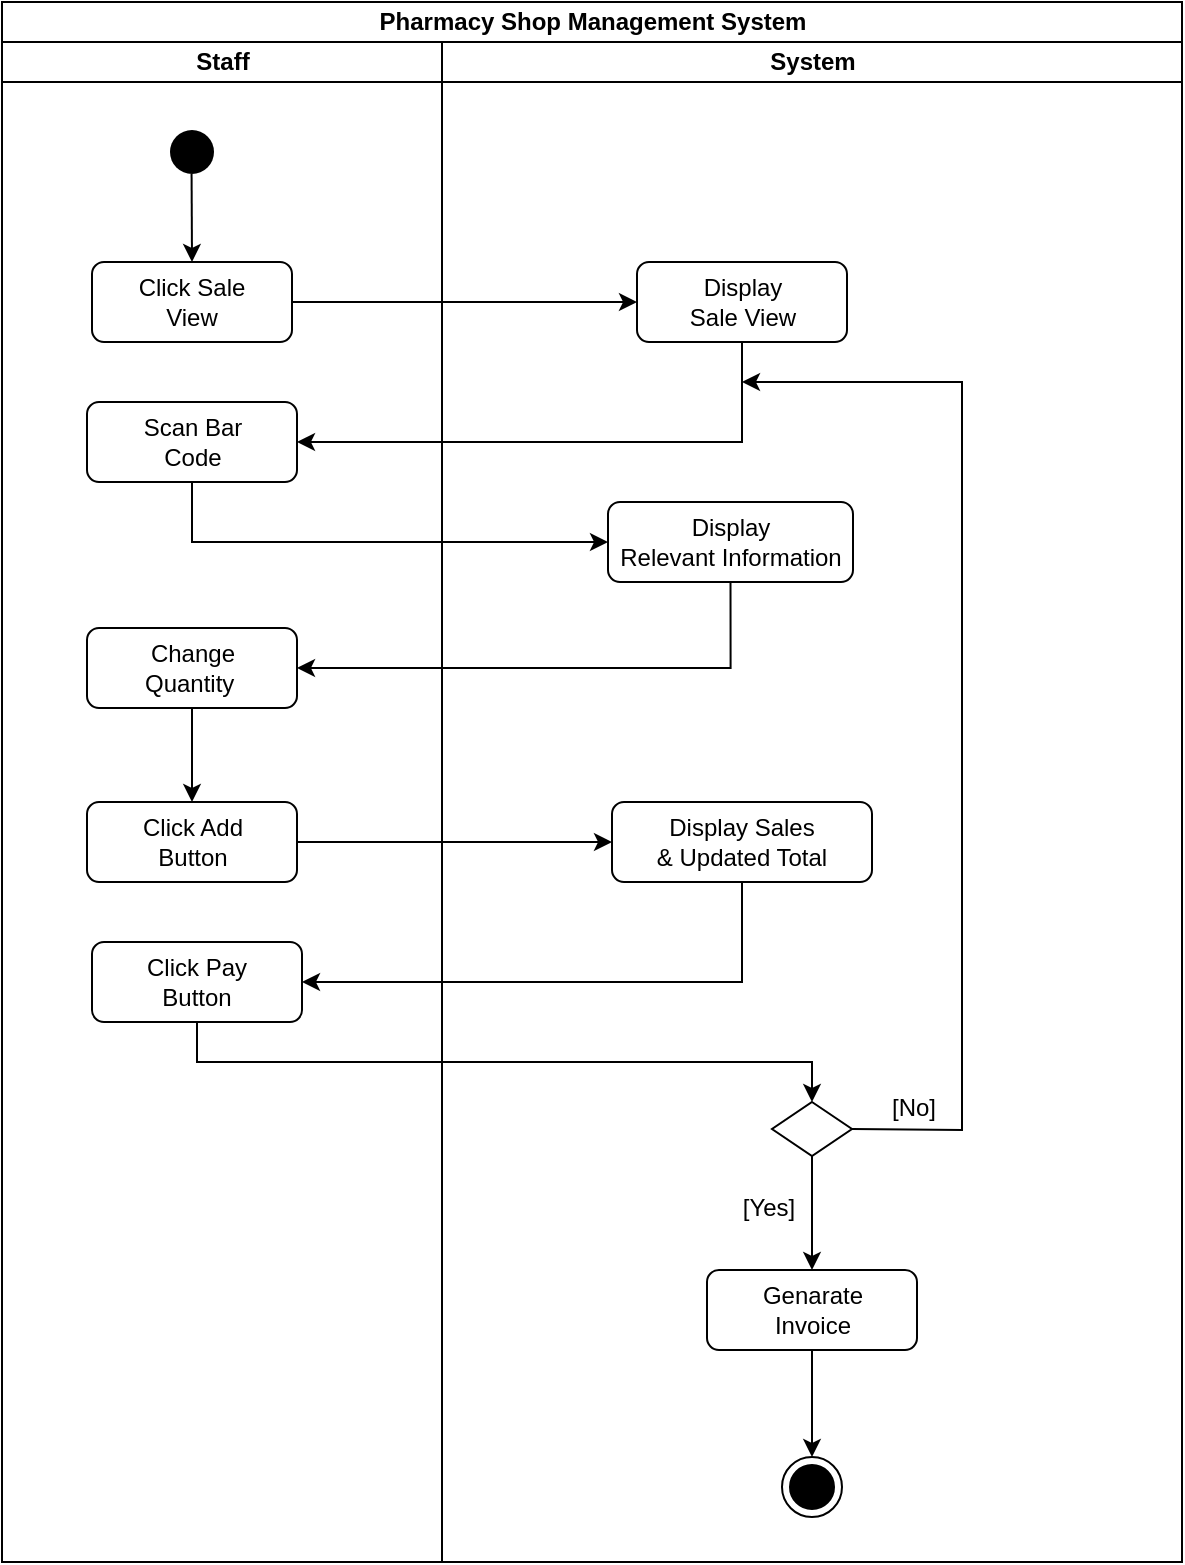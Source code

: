 <mxfile version="21.8.2" type="device">
  <diagram name="Page-1" id="e7e014a7-5840-1c2e-5031-d8a46d1fe8dd">
    <mxGraphModel dx="1050" dy="534" grid="1" gridSize="10" guides="1" tooltips="1" connect="1" arrows="1" fold="1" page="1" pageScale="1" pageWidth="1169" pageHeight="826" background="none" math="0" shadow="0">
      <root>
        <mxCell id="0" />
        <mxCell id="1" parent="0" />
        <mxCell id="5HN4UKg1Xnu_4getq7X6-49" value="Pharmacy Shop Management System" style="swimlane;childLayout=stackLayout;resizeParent=1;resizeParentMax=0;startSize=20;html=1;" parent="1" vertex="1">
          <mxGeometry x="220" y="60" width="590" height="780" as="geometry" />
        </mxCell>
        <mxCell id="5HN4UKg1Xnu_4getq7X6-50" value="Staff" style="swimlane;startSize=20;html=1;" parent="5HN4UKg1Xnu_4getq7X6-49" vertex="1">
          <mxGeometry y="20" width="220" height="760" as="geometry" />
        </mxCell>
        <mxCell id="5HN4UKg1Xnu_4getq7X6-69" style="rounded=0;orthogonalLoop=1;jettySize=auto;html=1;exitX=0.493;exitY=0.867;exitDx=0;exitDy=0;entryX=0.5;entryY=0;entryDx=0;entryDy=0;exitPerimeter=0;" parent="5HN4UKg1Xnu_4getq7X6-50" source="5" target="5HN4UKg1Xnu_4getq7X6-56" edge="1">
          <mxGeometry relative="1" as="geometry" />
        </mxCell>
        <mxCell id="5" value="" style="ellipse;shape=startState;fillColor=#000000;strokeColor=none;" parent="5HN4UKg1Xnu_4getq7X6-50" vertex="1">
          <mxGeometry x="80" y="40" width="30" height="30" as="geometry" />
        </mxCell>
        <mxCell id="5HN4UKg1Xnu_4getq7X6-56" value="Click Sale&lt;br&gt;View" style="rounded=1;whiteSpace=wrap;html=1;" parent="5HN4UKg1Xnu_4getq7X6-50" vertex="1">
          <mxGeometry x="45" y="110" width="100" height="40" as="geometry" />
        </mxCell>
        <mxCell id="5HN4UKg1Xnu_4getq7X6-98" value="Scan Bar&lt;br&gt;Code" style="rounded=1;whiteSpace=wrap;html=1;" parent="5HN4UKg1Xnu_4getq7X6-50" vertex="1">
          <mxGeometry x="42.5" y="180" width="105" height="40" as="geometry" />
        </mxCell>
        <mxCell id="m0uHN0fnXdyNOFm_q_yZ-98" style="edgeStyle=orthogonalEdgeStyle;rounded=0;orthogonalLoop=1;jettySize=auto;html=1;exitX=0.5;exitY=1;exitDx=0;exitDy=0;entryX=0.5;entryY=0;entryDx=0;entryDy=0;" parent="5HN4UKg1Xnu_4getq7X6-50" source="m0uHN0fnXdyNOFm_q_yZ-54" target="m0uHN0fnXdyNOFm_q_yZ-97" edge="1">
          <mxGeometry relative="1" as="geometry" />
        </mxCell>
        <mxCell id="m0uHN0fnXdyNOFm_q_yZ-54" value="Change&lt;br&gt;Quantity&amp;nbsp;" style="rounded=1;whiteSpace=wrap;html=1;" parent="5HN4UKg1Xnu_4getq7X6-50" vertex="1">
          <mxGeometry x="42.5" y="293" width="105" height="40" as="geometry" />
        </mxCell>
        <mxCell id="m0uHN0fnXdyNOFm_q_yZ-97" value="Click Add&lt;br&gt;Button" style="rounded=1;whiteSpace=wrap;html=1;" parent="5HN4UKg1Xnu_4getq7X6-50" vertex="1">
          <mxGeometry x="42.5" y="380" width="105" height="40" as="geometry" />
        </mxCell>
        <mxCell id="m0uHN0fnXdyNOFm_q_yZ-102" value="Click Pay&lt;br&gt;Button" style="rounded=1;whiteSpace=wrap;html=1;" parent="5HN4UKg1Xnu_4getq7X6-50" vertex="1">
          <mxGeometry x="45" y="450" width="105" height="40" as="geometry" />
        </mxCell>
        <mxCell id="m0uHN0fnXdyNOFm_q_yZ-76" style="edgeStyle=orthogonalEdgeStyle;rounded=0;orthogonalLoop=1;jettySize=auto;html=1;exitX=1;exitY=0.5;exitDx=0;exitDy=0;entryX=0;entryY=0.5;entryDx=0;entryDy=0;" parent="5HN4UKg1Xnu_4getq7X6-49" source="5HN4UKg1Xnu_4getq7X6-56" target="m0uHN0fnXdyNOFm_q_yZ-75" edge="1">
          <mxGeometry relative="1" as="geometry" />
        </mxCell>
        <mxCell id="m0uHN0fnXdyNOFm_q_yZ-77" style="edgeStyle=orthogonalEdgeStyle;rounded=0;orthogonalLoop=1;jettySize=auto;html=1;exitX=0.5;exitY=1;exitDx=0;exitDy=0;entryX=1;entryY=0.5;entryDx=0;entryDy=0;" parent="5HN4UKg1Xnu_4getq7X6-49" source="m0uHN0fnXdyNOFm_q_yZ-75" target="5HN4UKg1Xnu_4getq7X6-98" edge="1">
          <mxGeometry relative="1" as="geometry" />
        </mxCell>
        <mxCell id="m0uHN0fnXdyNOFm_q_yZ-92" style="edgeStyle=orthogonalEdgeStyle;rounded=0;orthogonalLoop=1;jettySize=auto;html=1;exitX=0.5;exitY=1;exitDx=0;exitDy=0;entryX=0;entryY=0.5;entryDx=0;entryDy=0;" parent="5HN4UKg1Xnu_4getq7X6-49" source="5HN4UKg1Xnu_4getq7X6-98" target="m0uHN0fnXdyNOFm_q_yZ-91" edge="1">
          <mxGeometry relative="1" as="geometry" />
        </mxCell>
        <mxCell id="m0uHN0fnXdyNOFm_q_yZ-93" style="edgeStyle=orthogonalEdgeStyle;rounded=0;orthogonalLoop=1;jettySize=auto;html=1;exitX=0.5;exitY=1;exitDx=0;exitDy=0;entryX=1;entryY=0.5;entryDx=0;entryDy=0;" parent="5HN4UKg1Xnu_4getq7X6-49" source="m0uHN0fnXdyNOFm_q_yZ-91" target="m0uHN0fnXdyNOFm_q_yZ-54" edge="1">
          <mxGeometry relative="1" as="geometry" />
        </mxCell>
        <mxCell id="m0uHN0fnXdyNOFm_q_yZ-100" style="edgeStyle=orthogonalEdgeStyle;rounded=0;orthogonalLoop=1;jettySize=auto;html=1;exitX=1;exitY=0.5;exitDx=0;exitDy=0;entryX=0;entryY=0.5;entryDx=0;entryDy=0;" parent="5HN4UKg1Xnu_4getq7X6-49" source="m0uHN0fnXdyNOFm_q_yZ-97" target="m0uHN0fnXdyNOFm_q_yZ-99" edge="1">
          <mxGeometry relative="1" as="geometry" />
        </mxCell>
        <mxCell id="m0uHN0fnXdyNOFm_q_yZ-103" style="edgeStyle=orthogonalEdgeStyle;rounded=0;orthogonalLoop=1;jettySize=auto;html=1;exitX=0.5;exitY=1;exitDx=0;exitDy=0;entryX=1;entryY=0.5;entryDx=0;entryDy=0;" parent="5HN4UKg1Xnu_4getq7X6-49" source="m0uHN0fnXdyNOFm_q_yZ-99" target="m0uHN0fnXdyNOFm_q_yZ-102" edge="1">
          <mxGeometry relative="1" as="geometry" />
        </mxCell>
        <mxCell id="m0uHN0fnXdyNOFm_q_yZ-104" style="edgeStyle=orthogonalEdgeStyle;rounded=0;orthogonalLoop=1;jettySize=auto;html=1;exitX=0.5;exitY=1;exitDx=0;exitDy=0;entryX=0.5;entryY=0;entryDx=0;entryDy=0;" parent="5HN4UKg1Xnu_4getq7X6-49" source="m0uHN0fnXdyNOFm_q_yZ-102" target="m0uHN0fnXdyNOFm_q_yZ-53" edge="1">
          <mxGeometry relative="1" as="geometry" />
        </mxCell>
        <mxCell id="5HN4UKg1Xnu_4getq7X6-51" value="System" style="swimlane;startSize=20;html=1;" parent="5HN4UKg1Xnu_4getq7X6-49" vertex="1">
          <mxGeometry x="220" y="20" width="370" height="760" as="geometry" />
        </mxCell>
        <mxCell id="5HN4UKg1Xnu_4getq7X6-85" value="[No]" style="text;html=1;strokeColor=none;fillColor=none;align=center;verticalAlign=middle;whiteSpace=wrap;rounded=0;" parent="5HN4UKg1Xnu_4getq7X6-51" vertex="1">
          <mxGeometry x="197.5" y="518" width="76" height="30" as="geometry" />
        </mxCell>
        <mxCell id="m0uHN0fnXdyNOFm_q_yZ-81" style="edgeStyle=orthogonalEdgeStyle;rounded=0;orthogonalLoop=1;jettySize=auto;html=1;exitX=0.5;exitY=1;exitDx=0;exitDy=0;entryX=0.5;entryY=0;entryDx=0;entryDy=0;" parent="5HN4UKg1Xnu_4getq7X6-51" source="m0uHN0fnXdyNOFm_q_yZ-53" target="m0uHN0fnXdyNOFm_q_yZ-79" edge="1">
          <mxGeometry relative="1" as="geometry" />
        </mxCell>
        <mxCell id="m0uHN0fnXdyNOFm_q_yZ-96" style="rounded=0;orthogonalLoop=1;jettySize=auto;html=1;exitX=1;exitY=0.5;exitDx=0;exitDy=0;" parent="5HN4UKg1Xnu_4getq7X6-51" source="m0uHN0fnXdyNOFm_q_yZ-53" edge="1">
          <mxGeometry relative="1" as="geometry">
            <mxPoint x="150" y="170" as="targetPoint" />
            <Array as="points">
              <mxPoint x="260" y="544" />
              <mxPoint x="260" y="170" />
            </Array>
          </mxGeometry>
        </mxCell>
        <mxCell id="m0uHN0fnXdyNOFm_q_yZ-53" value="" style="rhombus;whiteSpace=wrap;html=1;" parent="5HN4UKg1Xnu_4getq7X6-51" vertex="1">
          <mxGeometry x="165" y="530" width="40" height="27" as="geometry" />
        </mxCell>
        <mxCell id="m0uHN0fnXdyNOFm_q_yZ-72" value="" style="ellipse;html=1;shape=endState;fillColor=#000000;strokeColor=#000000;" parent="5HN4UKg1Xnu_4getq7X6-51" vertex="1">
          <mxGeometry x="170" y="707.5" width="30" height="30" as="geometry" />
        </mxCell>
        <mxCell id="m0uHN0fnXdyNOFm_q_yZ-75" value="Display&lt;br&gt;Sale View" style="rounded=1;whiteSpace=wrap;html=1;" parent="5HN4UKg1Xnu_4getq7X6-51" vertex="1">
          <mxGeometry x="97.5" y="110" width="105" height="40" as="geometry" />
        </mxCell>
        <mxCell id="m0uHN0fnXdyNOFm_q_yZ-95" style="edgeStyle=orthogonalEdgeStyle;rounded=0;orthogonalLoop=1;jettySize=auto;html=1;exitX=0.5;exitY=1;exitDx=0;exitDy=0;entryX=0.5;entryY=0;entryDx=0;entryDy=0;" parent="5HN4UKg1Xnu_4getq7X6-51" source="m0uHN0fnXdyNOFm_q_yZ-79" target="m0uHN0fnXdyNOFm_q_yZ-72" edge="1">
          <mxGeometry relative="1" as="geometry" />
        </mxCell>
        <mxCell id="m0uHN0fnXdyNOFm_q_yZ-79" value="Genarate&lt;br&gt;Invoice" style="rounded=1;whiteSpace=wrap;html=1;" parent="5HN4UKg1Xnu_4getq7X6-51" vertex="1">
          <mxGeometry x="132.5" y="614" width="105" height="40" as="geometry" />
        </mxCell>
        <mxCell id="m0uHN0fnXdyNOFm_q_yZ-84" value="[Yes]" style="text;html=1;strokeColor=none;fillColor=none;align=center;verticalAlign=middle;whiteSpace=wrap;rounded=0;" parent="5HN4UKg1Xnu_4getq7X6-51" vertex="1">
          <mxGeometry x="105.5" y="568" width="115" height="30" as="geometry" />
        </mxCell>
        <mxCell id="m0uHN0fnXdyNOFm_q_yZ-91" value="Display&lt;br&gt;Relevant Information" style="rounded=1;whiteSpace=wrap;html=1;" parent="5HN4UKg1Xnu_4getq7X6-51" vertex="1">
          <mxGeometry x="83" y="230" width="122.5" height="40" as="geometry" />
        </mxCell>
        <mxCell id="m0uHN0fnXdyNOFm_q_yZ-99" value="Display Sales&lt;br&gt;&amp;amp; Updated Total" style="rounded=1;whiteSpace=wrap;html=1;" parent="5HN4UKg1Xnu_4getq7X6-51" vertex="1">
          <mxGeometry x="85" y="380" width="130" height="40" as="geometry" />
        </mxCell>
      </root>
    </mxGraphModel>
  </diagram>
</mxfile>
